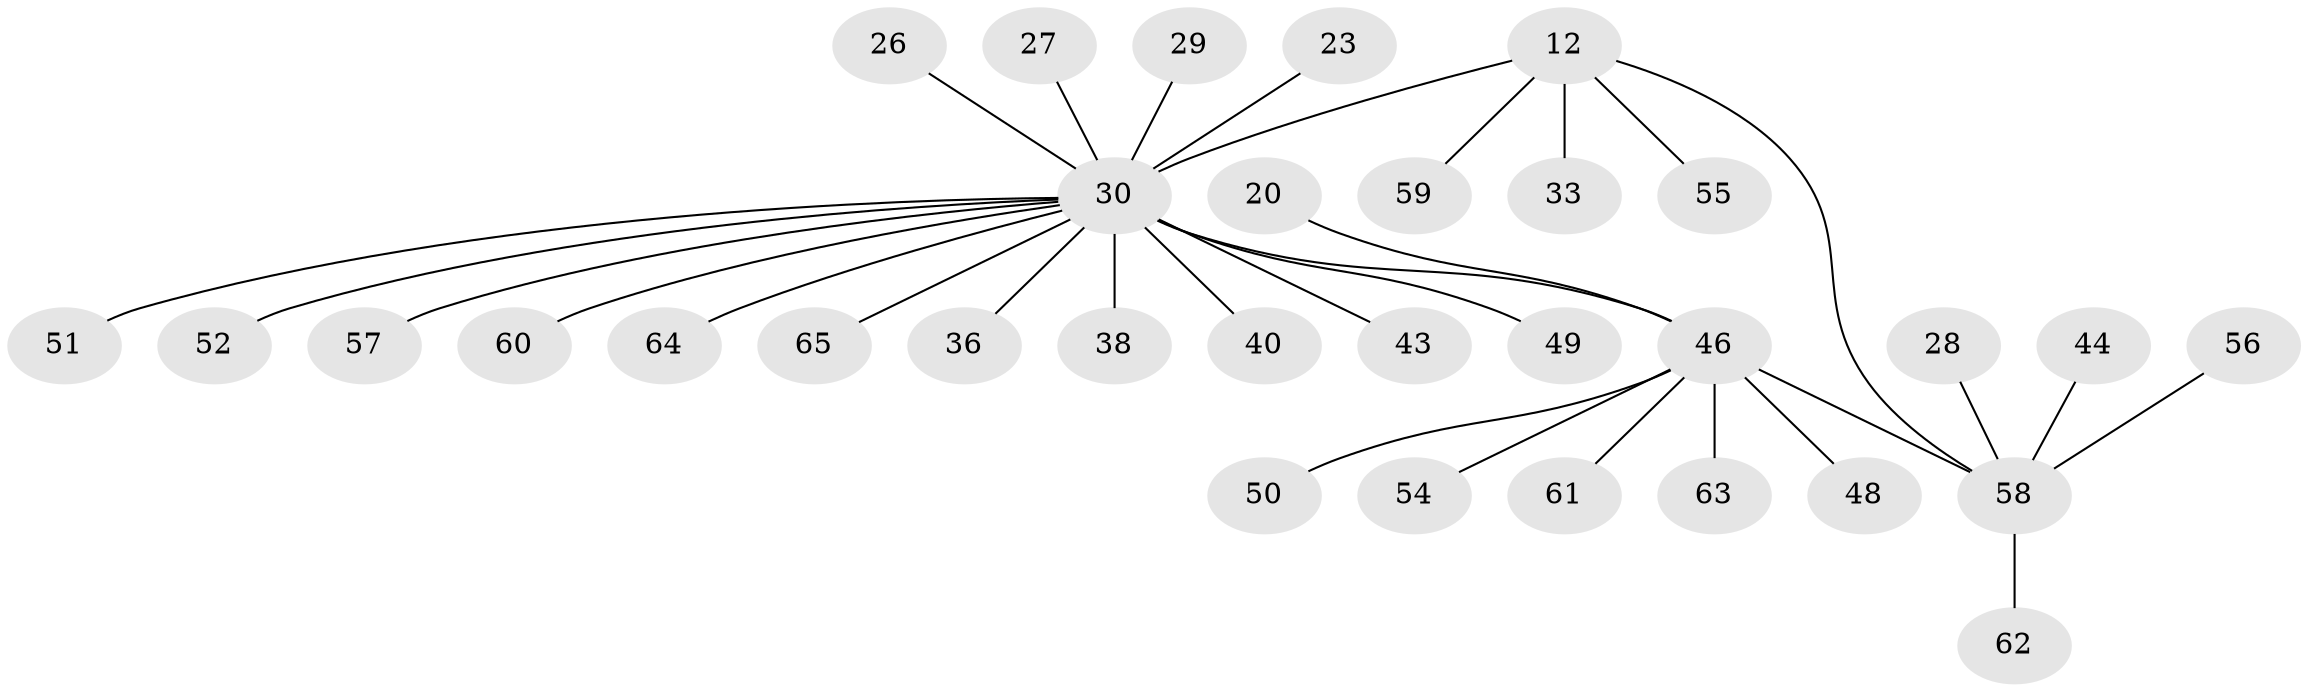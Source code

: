 // original degree distribution, {4: 0.03076923076923077, 3: 0.12307692307692308, 11: 0.015384615384615385, 10: 0.015384615384615385, 1: 0.6461538461538462, 12: 0.015384615384615385, 5: 0.046153846153846156, 2: 0.1076923076923077}
// Generated by graph-tools (version 1.1) at 2025/52/03/04/25 21:52:03]
// undirected, 32 vertices, 32 edges
graph export_dot {
graph [start="1"]
  node [color=gray90,style=filled];
  12 [super="+7"];
  20;
  23 [super="+17"];
  26;
  27;
  28;
  29;
  30 [super="+8+25+9+14+22"];
  33;
  36 [super="+18"];
  38;
  40;
  43;
  44;
  46 [super="+6+15"];
  48;
  49;
  50 [super="+19"];
  51 [super="+47"];
  52;
  54;
  55;
  56;
  57 [super="+37"];
  58 [super="+41+32+39+34"];
  59;
  60 [super="+35+53"];
  61 [super="+31+45"];
  62;
  63;
  64;
  65 [super="+16+42"];
  12 -- 55;
  12 -- 33;
  12 -- 59;
  12 -- 30 [weight=2];
  12 -- 58;
  20 -- 46;
  23 -- 30;
  26 -- 30;
  27 -- 30;
  28 -- 58;
  29 -- 30;
  30 -- 38;
  30 -- 46 [weight=2];
  30 -- 49;
  30 -- 52;
  30 -- 64;
  30 -- 65;
  30 -- 40;
  30 -- 43;
  30 -- 60;
  30 -- 36;
  30 -- 57;
  30 -- 51;
  44 -- 58;
  46 -- 48;
  46 -- 54;
  46 -- 63;
  46 -- 61;
  46 -- 50;
  46 -- 58 [weight=2];
  56 -- 58;
  58 -- 62;
}
